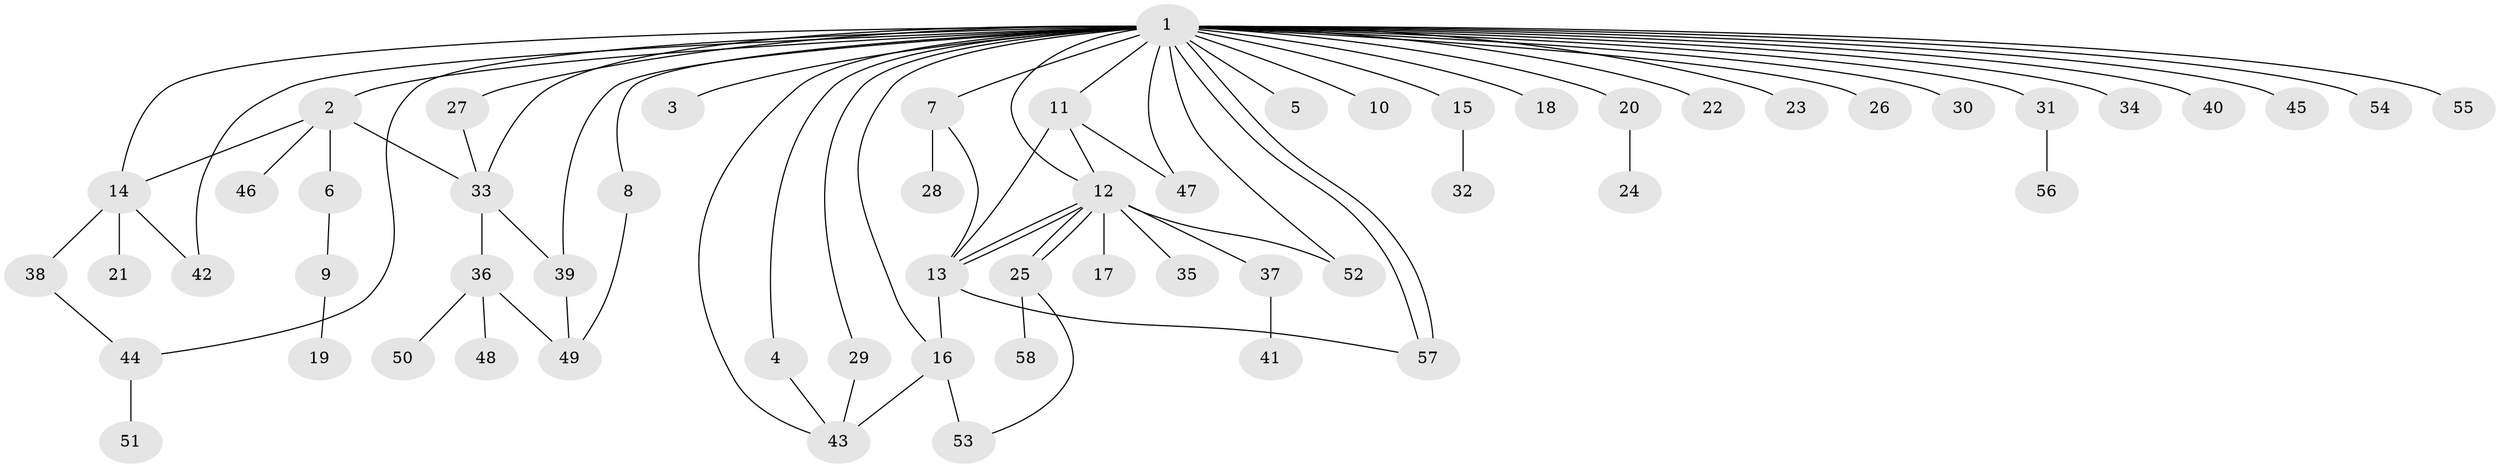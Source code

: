 // coarse degree distribution, {20: 0.043478260869565216, 5: 0.043478260869565216, 1: 0.6086956521739131, 2: 0.17391304347826086, 3: 0.13043478260869565}
// Generated by graph-tools (version 1.1) at 2025/18/03/04/25 18:18:25]
// undirected, 58 vertices, 79 edges
graph export_dot {
graph [start="1"]
  node [color=gray90,style=filled];
  1;
  2;
  3;
  4;
  5;
  6;
  7;
  8;
  9;
  10;
  11;
  12;
  13;
  14;
  15;
  16;
  17;
  18;
  19;
  20;
  21;
  22;
  23;
  24;
  25;
  26;
  27;
  28;
  29;
  30;
  31;
  32;
  33;
  34;
  35;
  36;
  37;
  38;
  39;
  40;
  41;
  42;
  43;
  44;
  45;
  46;
  47;
  48;
  49;
  50;
  51;
  52;
  53;
  54;
  55;
  56;
  57;
  58;
  1 -- 2;
  1 -- 3;
  1 -- 4;
  1 -- 5;
  1 -- 7;
  1 -- 8;
  1 -- 10;
  1 -- 11;
  1 -- 12;
  1 -- 14;
  1 -- 15;
  1 -- 16;
  1 -- 18;
  1 -- 20;
  1 -- 22;
  1 -- 23;
  1 -- 26;
  1 -- 27;
  1 -- 29;
  1 -- 30;
  1 -- 31;
  1 -- 33;
  1 -- 34;
  1 -- 39;
  1 -- 40;
  1 -- 42;
  1 -- 43;
  1 -- 44;
  1 -- 45;
  1 -- 47;
  1 -- 52;
  1 -- 54;
  1 -- 55;
  1 -- 57;
  1 -- 57;
  2 -- 6;
  2 -- 14;
  2 -- 33;
  2 -- 46;
  4 -- 43;
  6 -- 9;
  7 -- 13;
  7 -- 28;
  8 -- 49;
  9 -- 19;
  11 -- 12;
  11 -- 13;
  11 -- 47;
  12 -- 13;
  12 -- 13;
  12 -- 17;
  12 -- 25;
  12 -- 25;
  12 -- 35;
  12 -- 37;
  12 -- 52;
  13 -- 16;
  13 -- 57;
  14 -- 21;
  14 -- 38;
  14 -- 42;
  15 -- 32;
  16 -- 43;
  16 -- 53;
  20 -- 24;
  25 -- 53;
  25 -- 58;
  27 -- 33;
  29 -- 43;
  31 -- 56;
  33 -- 36;
  33 -- 39;
  36 -- 48;
  36 -- 49;
  36 -- 50;
  37 -- 41;
  38 -- 44;
  39 -- 49;
  44 -- 51;
}
